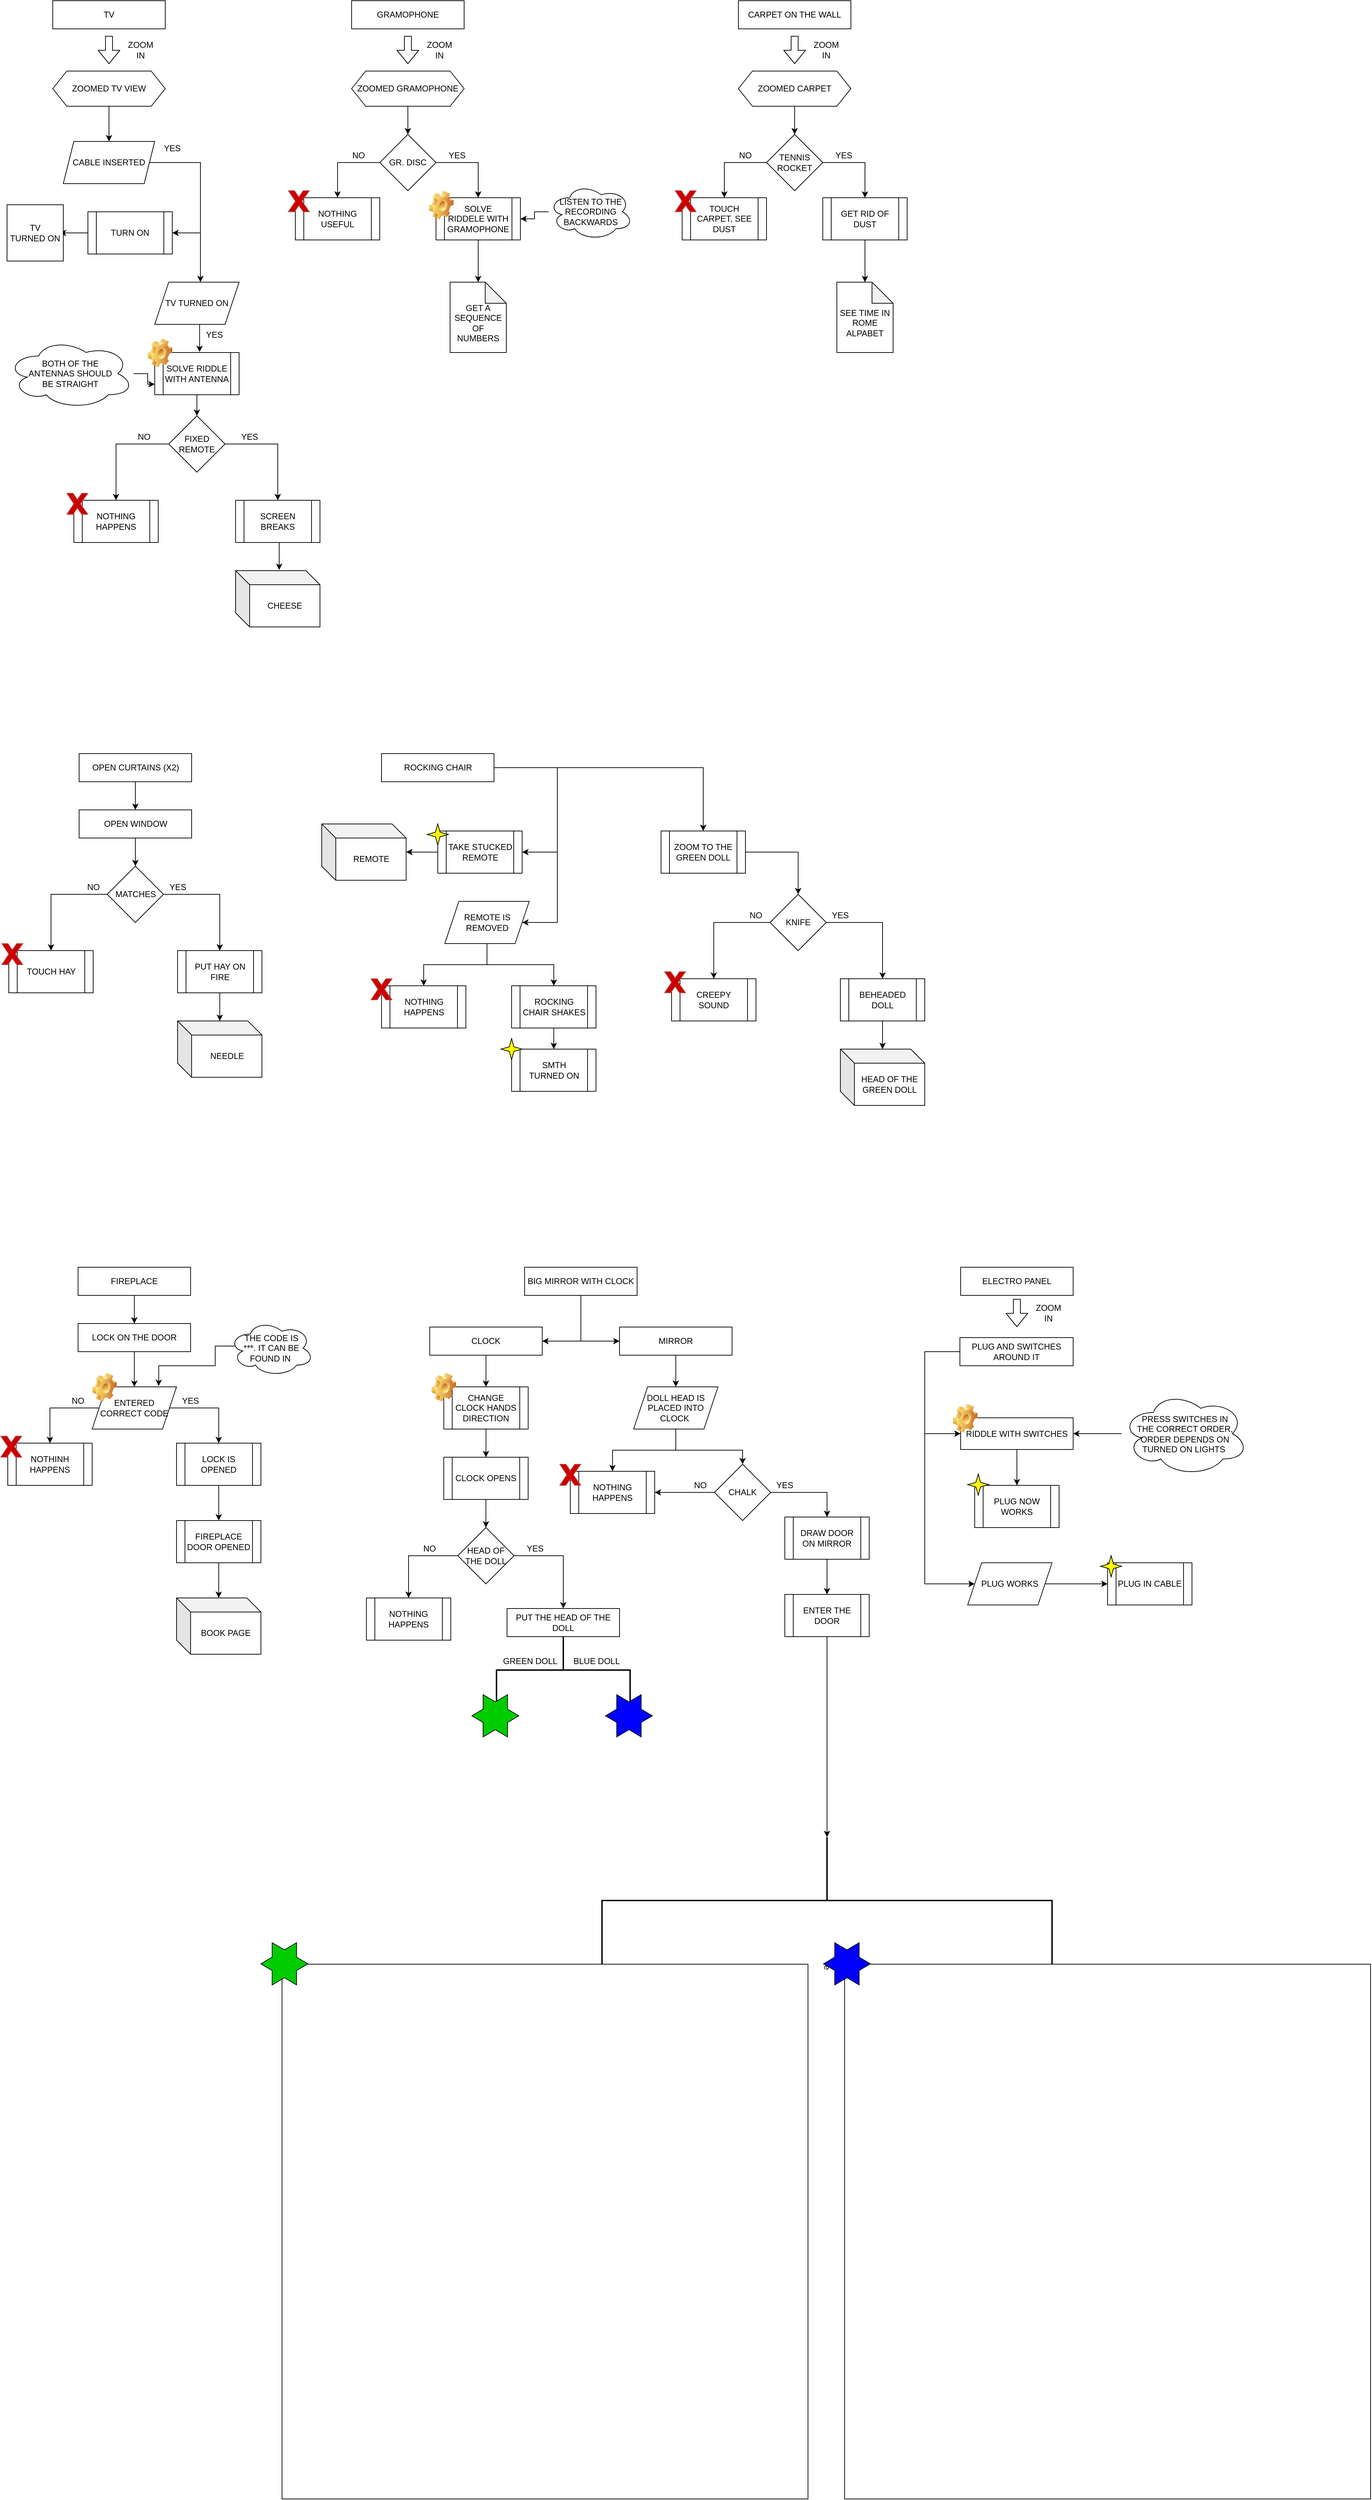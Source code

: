 <mxfile version="13.8.1" type="github">
  <diagram id="aYMY1mHZ9k2ShKbmNArZ" name="Page-1">
    <mxGraphModel dx="2844" dy="1410" grid="1" gridSize="10" guides="1" tooltips="1" connect="1" arrows="1" fold="1" page="1" pageScale="1" pageWidth="3000" pageHeight="4000" math="0" shadow="0">
      <root>
        <mxCell id="0" />
        <mxCell id="1" parent="0" />
        <mxCell id="fKyOHGvQqj9ZQ_Wkrvua-2" style="edgeStyle=orthogonalEdgeStyle;rounded=0;orthogonalLoop=1;jettySize=auto;html=1;" parent="1" source="fKyOHGvQqj9ZQ_Wkrvua-1" target="fKyOHGvQqj9ZQ_Wkrvua-3" edge="1">
          <mxGeometry relative="1" as="geometry">
            <mxPoint x="312.5" y="1270" as="targetPoint" />
          </mxGeometry>
        </mxCell>
        <mxCell id="fKyOHGvQqj9ZQ_Wkrvua-1" value="OPEN CURTAINS (X2)" style="rounded=0;whiteSpace=wrap;html=1;" parent="1" vertex="1">
          <mxGeometry x="192.5" y="1150" width="160" height="40" as="geometry" />
        </mxCell>
        <mxCell id="fKyOHGvQqj9ZQ_Wkrvua-5" style="edgeStyle=orthogonalEdgeStyle;rounded=0;orthogonalLoop=1;jettySize=auto;html=1;" parent="1" source="fKyOHGvQqj9ZQ_Wkrvua-3" target="fKyOHGvQqj9ZQ_Wkrvua-7" edge="1">
          <mxGeometry relative="1" as="geometry">
            <mxPoint x="312.5" y="1390" as="targetPoint" />
          </mxGeometry>
        </mxCell>
        <mxCell id="fKyOHGvQqj9ZQ_Wkrvua-3" value="OPEN WINDOW" style="rounded=0;whiteSpace=wrap;html=1;" parent="1" vertex="1">
          <mxGeometry x="192.5" y="1230" width="160" height="40" as="geometry" />
        </mxCell>
        <mxCell id="fKyOHGvQqj9ZQ_Wkrvua-8" style="edgeStyle=orthogonalEdgeStyle;rounded=0;orthogonalLoop=1;jettySize=auto;html=1;" parent="1" source="fKyOHGvQqj9ZQ_Wkrvua-7" edge="1">
          <mxGeometry relative="1" as="geometry">
            <mxPoint x="392.5" y="1430" as="targetPoint" />
            <Array as="points">
              <mxPoint x="392.5" y="1350" />
            </Array>
          </mxGeometry>
        </mxCell>
        <mxCell id="fKyOHGvQqj9ZQ_Wkrvua-11" style="edgeStyle=orthogonalEdgeStyle;rounded=0;orthogonalLoop=1;jettySize=auto;html=1;exitX=0;exitY=0.5;exitDx=0;exitDy=0;entryX=0.5;entryY=0;entryDx=0;entryDy=0;" parent="1" source="fKyOHGvQqj9ZQ_Wkrvua-7" target="V-sbIk7G-f1cfFd6dR_4-8" edge="1">
          <mxGeometry relative="1" as="geometry">
            <mxPoint x="149.54" y="1426.88" as="targetPoint" />
            <Array as="points">
              <mxPoint x="152.5" y="1350" />
            </Array>
          </mxGeometry>
        </mxCell>
        <mxCell id="fKyOHGvQqj9ZQ_Wkrvua-7" value="MATCHES" style="rhombus;whiteSpace=wrap;html=1;" parent="1" vertex="1">
          <mxGeometry x="232.5" y="1310" width="80" height="80" as="geometry" />
        </mxCell>
        <mxCell id="fKyOHGvQqj9ZQ_Wkrvua-14" style="edgeStyle=orthogonalEdgeStyle;rounded=0;orthogonalLoop=1;jettySize=auto;html=1;" parent="1" source="fKyOHGvQqj9ZQ_Wkrvua-9" edge="1">
          <mxGeometry relative="1" as="geometry">
            <mxPoint x="392.5" y="1530" as="targetPoint" />
            <Array as="points">
              <mxPoint x="392.5" y="1520" />
              <mxPoint x="392.5" y="1520" />
            </Array>
          </mxGeometry>
        </mxCell>
        <mxCell id="fKyOHGvQqj9ZQ_Wkrvua-9" value="PUT HAY ON FIRE" style="shape=process;whiteSpace=wrap;html=1;backgroundOutline=1;" parent="1" vertex="1">
          <mxGeometry x="332.5" y="1430" width="120" height="60" as="geometry" />
        </mxCell>
        <mxCell id="fKyOHGvQqj9ZQ_Wkrvua-10" value="YES" style="text;html=1;strokeColor=none;fillColor=none;align=center;verticalAlign=middle;whiteSpace=wrap;rounded=0;" parent="1" vertex="1">
          <mxGeometry x="312.5" y="1330" width="40" height="20" as="geometry" />
        </mxCell>
        <mxCell id="fKyOHGvQqj9ZQ_Wkrvua-12" value="NO" style="text;html=1;strokeColor=none;fillColor=none;align=center;verticalAlign=middle;whiteSpace=wrap;rounded=0;" parent="1" vertex="1">
          <mxGeometry x="192.5" y="1330" width="40" height="20" as="geometry" />
        </mxCell>
        <mxCell id="fKyOHGvQqj9ZQ_Wkrvua-15" value="NEEDLE" style="shape=cube;whiteSpace=wrap;html=1;boundedLbl=1;backgroundOutline=1;darkOpacity=0.05;darkOpacity2=0.1;" parent="1" vertex="1">
          <mxGeometry x="332.5" y="1530" width="120" height="80" as="geometry" />
        </mxCell>
        <mxCell id="fKyOHGvQqj9ZQ_Wkrvua-16" value="TV" style="rounded=0;whiteSpace=wrap;html=1;" parent="1" vertex="1">
          <mxGeometry x="155" y="80" width="160" height="40" as="geometry" />
        </mxCell>
        <mxCell id="V-sbIk7G-f1cfFd6dR_4-1" value="" style="shape=flexArrow;endArrow=classic;html=1;" parent="1" edge="1">
          <mxGeometry width="50" height="50" relative="1" as="geometry">
            <mxPoint x="235" y="130" as="sourcePoint" />
            <mxPoint x="235" y="170" as="targetPoint" />
          </mxGeometry>
        </mxCell>
        <mxCell id="V-sbIk7G-f1cfFd6dR_4-2" value="ZOOM IN" style="text;html=1;strokeColor=none;fillColor=none;align=center;verticalAlign=middle;whiteSpace=wrap;rounded=0;" parent="1" vertex="1">
          <mxGeometry x="260" y="140" width="40" height="20" as="geometry" />
        </mxCell>
        <mxCell id="V-sbIk7G-f1cfFd6dR_4-5" style="edgeStyle=orthogonalEdgeStyle;rounded=0;orthogonalLoop=1;jettySize=auto;html=1;exitX=0.5;exitY=1;exitDx=0;exitDy=0;" parent="1" edge="1">
          <mxGeometry relative="1" as="geometry">
            <mxPoint x="235" y="220" as="sourcePoint" />
            <mxPoint x="235" y="220" as="targetPoint" />
          </mxGeometry>
        </mxCell>
        <mxCell id="V-sbIk7G-f1cfFd6dR_4-9" style="edgeStyle=orthogonalEdgeStyle;rounded=0;orthogonalLoop=1;jettySize=auto;html=1;exitX=0.5;exitY=1;exitDx=0;exitDy=0;entryX=0.5;entryY=0;entryDx=0;entryDy=0;" parent="1" source="V-sbIk7G-f1cfFd6dR_4-6" target="V-sbIk7G-f1cfFd6dR_4-11" edge="1">
          <mxGeometry relative="1" as="geometry">
            <mxPoint x="235" y="390" as="targetPoint" />
            <Array as="points" />
          </mxGeometry>
        </mxCell>
        <mxCell id="V-sbIk7G-f1cfFd6dR_4-6" value="ZOOMED TV VIEW" style="shape=hexagon;perimeter=hexagonPerimeter2;whiteSpace=wrap;html=1;fixedSize=1;" parent="1" vertex="1">
          <mxGeometry x="155" y="180" width="160" height="50" as="geometry" />
        </mxCell>
        <mxCell id="V-sbIk7G-f1cfFd6dR_4-8" value="&lt;span&gt;TOUCH HAY&lt;/span&gt;" style="shape=process;whiteSpace=wrap;html=1;backgroundOutline=1;" parent="1" vertex="1">
          <mxGeometry x="92.5" y="1430" width="120" height="60" as="geometry" />
        </mxCell>
        <mxCell id="V-sbIk7G-f1cfFd6dR_4-14" style="edgeStyle=orthogonalEdgeStyle;rounded=0;orthogonalLoop=1;jettySize=auto;html=1;exitX=1;exitY=0.5;exitDx=0;exitDy=0;entryX=1;entryY=0.5;entryDx=0;entryDy=0;" parent="1" source="V-sbIk7G-f1cfFd6dR_4-11" target="V-sbIk7G-f1cfFd6dR_4-15" edge="1">
          <mxGeometry relative="1" as="geometry">
            <mxPoint x="365" y="380.0" as="targetPoint" />
            <Array as="points">
              <mxPoint x="365" y="310" />
              <mxPoint x="365" y="410" />
            </Array>
          </mxGeometry>
        </mxCell>
        <mxCell id="V-sbIk7G-f1cfFd6dR_4-19" style="edgeStyle=orthogonalEdgeStyle;rounded=0;orthogonalLoop=1;jettySize=auto;html=1;" parent="1" source="V-sbIk7G-f1cfFd6dR_4-11" edge="1">
          <mxGeometry relative="1" as="geometry">
            <mxPoint x="365" y="480" as="targetPoint" />
            <Array as="points">
              <mxPoint x="365" y="310" />
            </Array>
          </mxGeometry>
        </mxCell>
        <mxCell id="V-sbIk7G-f1cfFd6dR_4-11" value="CABLE INSERTED" style="shape=parallelogram;perimeter=parallelogramPerimeter;whiteSpace=wrap;html=1;fixedSize=1;size=15;" parent="1" vertex="1">
          <mxGeometry x="170" y="280" width="130" height="60" as="geometry" />
        </mxCell>
        <mxCell id="V-sbIk7G-f1cfFd6dR_4-16" style="edgeStyle=orthogonalEdgeStyle;rounded=0;orthogonalLoop=1;jettySize=auto;html=1;" parent="1" source="V-sbIk7G-f1cfFd6dR_4-15" edge="1">
          <mxGeometry relative="1" as="geometry">
            <mxPoint x="165" y="410" as="targetPoint" />
          </mxGeometry>
        </mxCell>
        <mxCell id="V-sbIk7G-f1cfFd6dR_4-15" value="TURN ON" style="shape=process;whiteSpace=wrap;html=1;backgroundOutline=1;" parent="1" vertex="1">
          <mxGeometry x="205" y="380" width="120" height="60" as="geometry" />
        </mxCell>
        <mxCell id="V-sbIk7G-f1cfFd6dR_4-17" value="TV&lt;br&gt;TURNED ON" style="whiteSpace=wrap;html=1;aspect=fixed;" parent="1" vertex="1">
          <mxGeometry x="90" y="370" width="80" height="80" as="geometry" />
        </mxCell>
        <mxCell id="V-sbIk7G-f1cfFd6dR_4-25" style="edgeStyle=orthogonalEdgeStyle;rounded=0;orthogonalLoop=1;jettySize=auto;html=1;exitX=0.5;exitY=1;exitDx=0;exitDy=0;entryX=0.532;entryY=-0.012;entryDx=0;entryDy=0;entryPerimeter=0;" parent="1" source="V-sbIk7G-f1cfFd6dR_4-18" target="V-sbIk7G-f1cfFd6dR_4-22" edge="1">
          <mxGeometry relative="1" as="geometry" />
        </mxCell>
        <mxCell id="V-sbIk7G-f1cfFd6dR_4-18" value="TV TURNED ON" style="shape=parallelogram;perimeter=parallelogramPerimeter;whiteSpace=wrap;html=1;fixedSize=1;" parent="1" vertex="1">
          <mxGeometry x="300" y="480" width="120" height="60" as="geometry" />
        </mxCell>
        <mxCell id="V-sbIk7G-f1cfFd6dR_4-20" value="YES" style="text;html=1;strokeColor=none;fillColor=none;align=center;verticalAlign=middle;whiteSpace=wrap;rounded=0;" parent="1" vertex="1">
          <mxGeometry x="305" y="280" width="40" height="20" as="geometry" />
        </mxCell>
        <mxCell id="V-sbIk7G-f1cfFd6dR_4-35" style="edgeStyle=orthogonalEdgeStyle;rounded=0;orthogonalLoop=1;jettySize=auto;html=1;exitX=0.5;exitY=1;exitDx=0;exitDy=0;" parent="1" source="V-sbIk7G-f1cfFd6dR_4-22" target="V-sbIk7G-f1cfFd6dR_4-34" edge="1">
          <mxGeometry relative="1" as="geometry" />
        </mxCell>
        <mxCell id="V-sbIk7G-f1cfFd6dR_4-22" value="SOLVE RIDDLE WITH ANTENNA" style="shape=process;whiteSpace=wrap;html=1;backgroundOutline=1;" parent="1" vertex="1">
          <mxGeometry x="300" y="580" width="120" height="60" as="geometry" />
        </mxCell>
        <mxCell id="V-sbIk7G-f1cfFd6dR_4-26" value="YES" style="text;html=1;strokeColor=none;fillColor=none;align=center;verticalAlign=middle;whiteSpace=wrap;rounded=0;" parent="1" vertex="1">
          <mxGeometry x="365" y="545" width="40" height="20" as="geometry" />
        </mxCell>
        <mxCell id="V-sbIk7G-f1cfFd6dR_4-31" style="edgeStyle=orthogonalEdgeStyle;rounded=0;orthogonalLoop=1;jettySize=auto;html=1;entryX=0;entryY=0.75;entryDx=0;entryDy=0;" parent="1" source="V-sbIk7G-f1cfFd6dR_4-28" target="V-sbIk7G-f1cfFd6dR_4-22" edge="1">
          <mxGeometry relative="1" as="geometry" />
        </mxCell>
        <mxCell id="V-sbIk7G-f1cfFd6dR_4-28" value="BOTH OF THE &lt;br&gt;ANTENNAS&amp;nbsp;SHOULD &lt;br&gt;BE STRAIGHT" style="ellipse;shape=cloud;whiteSpace=wrap;html=1;" parent="1" vertex="1">
          <mxGeometry x="90" y="560" width="180" height="100" as="geometry" />
        </mxCell>
        <mxCell id="V-sbIk7G-f1cfFd6dR_4-33" value="CHEESE" style="shape=cube;whiteSpace=wrap;html=1;boundedLbl=1;backgroundOutline=1;darkOpacity=0.05;darkOpacity2=0.1;" parent="1" vertex="1">
          <mxGeometry x="415" y="890" width="120" height="80" as="geometry" />
        </mxCell>
        <mxCell id="V-sbIk7G-f1cfFd6dR_4-39" style="edgeStyle=orthogonalEdgeStyle;rounded=0;orthogonalLoop=1;jettySize=auto;html=1;exitX=1;exitY=0.5;exitDx=0;exitDy=0;entryX=0.5;entryY=0;entryDx=0;entryDy=0;" parent="1" source="V-sbIk7G-f1cfFd6dR_4-34" target="V-sbIk7G-f1cfFd6dR_4-38" edge="1">
          <mxGeometry relative="1" as="geometry" />
        </mxCell>
        <mxCell id="V-sbIk7G-f1cfFd6dR_4-41" style="edgeStyle=orthogonalEdgeStyle;rounded=0;orthogonalLoop=1;jettySize=auto;html=1;" parent="1" source="V-sbIk7G-f1cfFd6dR_4-34" target="V-sbIk7G-f1cfFd6dR_4-37" edge="1">
          <mxGeometry relative="1" as="geometry" />
        </mxCell>
        <mxCell id="V-sbIk7G-f1cfFd6dR_4-34" value="FIXED REMOTE" style="rhombus;whiteSpace=wrap;html=1;" parent="1" vertex="1">
          <mxGeometry x="320" y="670" width="80" height="80" as="geometry" />
        </mxCell>
        <mxCell id="V-sbIk7G-f1cfFd6dR_4-37" value="NOTHING HAPPENS" style="shape=process;whiteSpace=wrap;html=1;backgroundOutline=1;" parent="1" vertex="1">
          <mxGeometry x="185" y="790" width="120" height="60" as="geometry" />
        </mxCell>
        <mxCell id="V-sbIk7G-f1cfFd6dR_4-40" style="edgeStyle=orthogonalEdgeStyle;rounded=0;orthogonalLoop=1;jettySize=auto;html=1;exitX=0.5;exitY=1;exitDx=0;exitDy=0;entryX=0.517;entryY=-0.012;entryDx=0;entryDy=0;entryPerimeter=0;" parent="1" source="V-sbIk7G-f1cfFd6dR_4-38" target="V-sbIk7G-f1cfFd6dR_4-33" edge="1">
          <mxGeometry relative="1" as="geometry" />
        </mxCell>
        <mxCell id="V-sbIk7G-f1cfFd6dR_4-38" value="SCREEN BREAKS" style="shape=process;whiteSpace=wrap;html=1;backgroundOutline=1;" parent="1" vertex="1">
          <mxGeometry x="415" y="790" width="120" height="60" as="geometry" />
        </mxCell>
        <mxCell id="V-sbIk7G-f1cfFd6dR_4-42" value="NO" style="text;html=1;strokeColor=none;fillColor=none;align=center;verticalAlign=middle;whiteSpace=wrap;rounded=0;" parent="1" vertex="1">
          <mxGeometry x="265" y="690" width="40" height="20" as="geometry" />
        </mxCell>
        <mxCell id="V-sbIk7G-f1cfFd6dR_4-43" value="YES" style="text;html=1;strokeColor=none;fillColor=none;align=center;verticalAlign=middle;whiteSpace=wrap;rounded=0;" parent="1" vertex="1">
          <mxGeometry x="415" y="690" width="40" height="20" as="geometry" />
        </mxCell>
        <mxCell id="V-sbIk7G-f1cfFd6dR_4-44" value="&lt;div style=&quot;text-align: left&quot;&gt;&lt;span&gt;GRAMOPHONE&lt;/span&gt;&lt;/div&gt;" style="rounded=0;whiteSpace=wrap;html=1;" parent="1" vertex="1">
          <mxGeometry x="580" y="80" width="160" height="40" as="geometry" />
        </mxCell>
        <mxCell id="V-sbIk7G-f1cfFd6dR_4-47" value="" style="shape=flexArrow;endArrow=classic;html=1;" parent="1" edge="1">
          <mxGeometry width="50" height="50" relative="1" as="geometry">
            <mxPoint x="660" y="130" as="sourcePoint" />
            <mxPoint x="660" y="170" as="targetPoint" />
          </mxGeometry>
        </mxCell>
        <mxCell id="V-sbIk7G-f1cfFd6dR_4-48" value="ZOOM IN" style="text;html=1;strokeColor=none;fillColor=none;align=center;verticalAlign=middle;whiteSpace=wrap;rounded=0;" parent="1" vertex="1">
          <mxGeometry x="685" y="140" width="40" height="20" as="geometry" />
        </mxCell>
        <mxCell id="V-sbIk7G-f1cfFd6dR_4-49" style="edgeStyle=orthogonalEdgeStyle;rounded=0;orthogonalLoop=1;jettySize=auto;html=1;exitX=0.5;exitY=1;exitDx=0;exitDy=0;" parent="1" edge="1">
          <mxGeometry relative="1" as="geometry">
            <mxPoint x="660" y="220" as="sourcePoint" />
            <mxPoint x="660" y="220" as="targetPoint" />
          </mxGeometry>
        </mxCell>
        <mxCell id="V-sbIk7G-f1cfFd6dR_4-51" style="edgeStyle=orthogonalEdgeStyle;rounded=0;orthogonalLoop=1;jettySize=auto;html=1;exitX=0.5;exitY=1;exitDx=0;exitDy=0;" parent="1" source="V-sbIk7G-f1cfFd6dR_4-50" target="V-sbIk7G-f1cfFd6dR_4-52" edge="1">
          <mxGeometry relative="1" as="geometry">
            <mxPoint x="660" y="280" as="targetPoint" />
          </mxGeometry>
        </mxCell>
        <mxCell id="V-sbIk7G-f1cfFd6dR_4-50" value="ZOOMED GRAMOPHONE" style="shape=hexagon;perimeter=hexagonPerimeter2;whiteSpace=wrap;html=1;fixedSize=1;" parent="1" vertex="1">
          <mxGeometry x="580" y="180" width="160" height="50" as="geometry" />
        </mxCell>
        <mxCell id="V-sbIk7G-f1cfFd6dR_4-53" style="edgeStyle=orthogonalEdgeStyle;rounded=0;orthogonalLoop=1;jettySize=auto;html=1;exitX=1;exitY=0.5;exitDx=0;exitDy=0;" parent="1" source="V-sbIk7G-f1cfFd6dR_4-52" target="V-sbIk7G-f1cfFd6dR_4-54" edge="1">
          <mxGeometry relative="1" as="geometry">
            <mxPoint x="760" y="390" as="targetPoint" />
          </mxGeometry>
        </mxCell>
        <mxCell id="V-sbIk7G-f1cfFd6dR_4-57" style="edgeStyle=orthogonalEdgeStyle;rounded=0;orthogonalLoop=1;jettySize=auto;html=1;exitX=0;exitY=0.5;exitDx=0;exitDy=0;" parent="1" source="V-sbIk7G-f1cfFd6dR_4-52" target="V-sbIk7G-f1cfFd6dR_4-58" edge="1">
          <mxGeometry relative="1" as="geometry">
            <mxPoint x="560" y="360" as="targetPoint" />
          </mxGeometry>
        </mxCell>
        <mxCell id="V-sbIk7G-f1cfFd6dR_4-52" value="GR. DISC" style="rhombus;whiteSpace=wrap;html=1;" parent="1" vertex="1">
          <mxGeometry x="620" y="270" width="80" height="80" as="geometry" />
        </mxCell>
        <mxCell id="V-sbIk7G-f1cfFd6dR_4-60" style="edgeStyle=orthogonalEdgeStyle;rounded=0;orthogonalLoop=1;jettySize=auto;html=1;exitX=0.5;exitY=1;exitDx=0;exitDy=0;entryX=0.5;entryY=0;entryDx=0;entryDy=0;entryPerimeter=0;" parent="1" source="V-sbIk7G-f1cfFd6dR_4-54" target="V-sbIk7G-f1cfFd6dR_4-59" edge="1">
          <mxGeometry relative="1" as="geometry" />
        </mxCell>
        <mxCell id="V-sbIk7G-f1cfFd6dR_4-54" value="SOLVE RIDDELE WITH GRAMOPHONE" style="shape=process;whiteSpace=wrap;html=1;backgroundOutline=1;" parent="1" vertex="1">
          <mxGeometry x="700" y="360" width="120" height="60" as="geometry" />
        </mxCell>
        <mxCell id="V-sbIk7G-f1cfFd6dR_4-56" style="edgeStyle=orthogonalEdgeStyle;rounded=0;orthogonalLoop=1;jettySize=auto;html=1;entryX=1;entryY=0.5;entryDx=0;entryDy=0;" parent="1" source="V-sbIk7G-f1cfFd6dR_4-55" target="V-sbIk7G-f1cfFd6dR_4-54" edge="1">
          <mxGeometry relative="1" as="geometry" />
        </mxCell>
        <mxCell id="V-sbIk7G-f1cfFd6dR_4-55" value="LISTEN TO THE RECORDING&lt;br&gt;BACKWARDS" style="ellipse;shape=cloud;whiteSpace=wrap;html=1;" parent="1" vertex="1">
          <mxGeometry x="860" y="340" width="120" height="80" as="geometry" />
        </mxCell>
        <mxCell id="V-sbIk7G-f1cfFd6dR_4-58" value="NOTHING USEFUL" style="shape=process;whiteSpace=wrap;html=1;backgroundOutline=1;" parent="1" vertex="1">
          <mxGeometry x="500" y="360" width="120" height="60" as="geometry" />
        </mxCell>
        <mxCell id="V-sbIk7G-f1cfFd6dR_4-59" value="GET A SEQUENCE OF NUMBERS" style="shape=note;whiteSpace=wrap;html=1;backgroundOutline=1;darkOpacity=0.05;spacingTop=16;" parent="1" vertex="1">
          <mxGeometry x="720" y="480" width="80" height="100" as="geometry" />
        </mxCell>
        <mxCell id="V-sbIk7G-f1cfFd6dR_4-61" value="" style="shape=image;html=1;verticalLabelPosition=bottom;verticalAlign=top;imageAspect=1;aspect=fixed;image=img/clipart/Gear_128x128.png" parent="1" vertex="1">
          <mxGeometry x="690.05" y="350" width="34.95" height="41" as="geometry" />
        </mxCell>
        <mxCell id="V-sbIk7G-f1cfFd6dR_4-62" value="" style="shape=image;html=1;verticalLabelPosition=bottom;verticalAlign=top;imageAspect=1;aspect=fixed;image=img/clipart/Gear_128x128.png" parent="1" vertex="1">
          <mxGeometry x="290.05" y="560" width="34.95" height="41" as="geometry" />
        </mxCell>
        <mxCell id="V-sbIk7G-f1cfFd6dR_4-64" value="" style="verticalLabelPosition=bottom;verticalAlign=top;html=1;shape=mxgraph.basic.x;labelBorderColor=none;labelBackgroundColor=none;strokeColor=#b85450;fillColor=#CC0000;" parent="1" vertex="1">
          <mxGeometry x="82.5" y="1420" width="30" height="30" as="geometry" />
        </mxCell>
        <mxCell id="V-sbIk7G-f1cfFd6dR_4-69" value="" style="verticalLabelPosition=bottom;verticalAlign=top;html=1;shape=mxgraph.basic.x;labelBorderColor=none;labelBackgroundColor=none;strokeColor=#b85450;fillColor=#CC0000;" parent="1" vertex="1">
          <mxGeometry x="175" y="780" width="30" height="30" as="geometry" />
        </mxCell>
        <mxCell id="V-sbIk7G-f1cfFd6dR_4-70" value="" style="verticalLabelPosition=bottom;verticalAlign=top;html=1;shape=mxgraph.basic.x;labelBorderColor=none;labelBackgroundColor=none;strokeColor=#b85450;fillColor=#CC0000;" parent="1" vertex="1">
          <mxGeometry x="490" y="350" width="30" height="30" as="geometry" />
        </mxCell>
        <mxCell id="V-sbIk7G-f1cfFd6dR_4-72" value="NO" style="text;html=1;strokeColor=none;fillColor=none;align=center;verticalAlign=middle;whiteSpace=wrap;rounded=0;labelBackgroundColor=none;" parent="1" vertex="1">
          <mxGeometry x="570" y="290" width="40" height="20" as="geometry" />
        </mxCell>
        <mxCell id="V-sbIk7G-f1cfFd6dR_4-74" value="YES" style="text;html=1;strokeColor=none;fillColor=none;align=center;verticalAlign=middle;whiteSpace=wrap;rounded=0;labelBackgroundColor=none;" parent="1" vertex="1">
          <mxGeometry x="710" y="290" width="40" height="20" as="geometry" />
        </mxCell>
        <mxCell id="V-sbIk7G-f1cfFd6dR_4-75" value="CARPET ON THE WALL" style="rounded=0;whiteSpace=wrap;html=1;labelBackgroundColor=none;fillColor=none;" parent="1" vertex="1">
          <mxGeometry x="1130" y="80" width="160" height="40" as="geometry" />
        </mxCell>
        <mxCell id="V-sbIk7G-f1cfFd6dR_4-76" value="" style="shape=flexArrow;endArrow=classic;html=1;" parent="1" edge="1">
          <mxGeometry width="50" height="50" relative="1" as="geometry">
            <mxPoint x="1210" y="130" as="sourcePoint" />
            <mxPoint x="1210" y="170" as="targetPoint" />
          </mxGeometry>
        </mxCell>
        <mxCell id="V-sbIk7G-f1cfFd6dR_4-77" value="ZOOM IN" style="text;html=1;strokeColor=none;fillColor=none;align=center;verticalAlign=middle;whiteSpace=wrap;rounded=0;" parent="1" vertex="1">
          <mxGeometry x="1235" y="140" width="40" height="20" as="geometry" />
        </mxCell>
        <mxCell id="V-sbIk7G-f1cfFd6dR_4-78" style="edgeStyle=orthogonalEdgeStyle;rounded=0;orthogonalLoop=1;jettySize=auto;html=1;exitX=0.5;exitY=1;exitDx=0;exitDy=0;" parent="1" edge="1">
          <mxGeometry relative="1" as="geometry">
            <mxPoint x="1210" y="220" as="sourcePoint" />
            <mxPoint x="1210" y="220" as="targetPoint" />
          </mxGeometry>
        </mxCell>
        <mxCell id="V-sbIk7G-f1cfFd6dR_4-92" style="edgeStyle=orthogonalEdgeStyle;rounded=0;orthogonalLoop=1;jettySize=auto;html=1;exitX=0.5;exitY=1;exitDx=0;exitDy=0;entryX=0.5;entryY=0;entryDx=0;entryDy=0;" parent="1" source="V-sbIk7G-f1cfFd6dR_4-79" target="V-sbIk7G-f1cfFd6dR_4-83" edge="1">
          <mxGeometry relative="1" as="geometry" />
        </mxCell>
        <mxCell id="V-sbIk7G-f1cfFd6dR_4-79" value="ZOOMED CARPET" style="shape=hexagon;perimeter=hexagonPerimeter2;whiteSpace=wrap;html=1;fixedSize=1;" parent="1" vertex="1">
          <mxGeometry x="1130" y="180" width="160" height="50" as="geometry" />
        </mxCell>
        <mxCell id="V-sbIk7G-f1cfFd6dR_4-81" style="edgeStyle=orthogonalEdgeStyle;rounded=0;orthogonalLoop=1;jettySize=auto;html=1;exitX=1;exitY=0.5;exitDx=0;exitDy=0;" parent="1" source="V-sbIk7G-f1cfFd6dR_4-83" target="V-sbIk7G-f1cfFd6dR_4-85" edge="1">
          <mxGeometry relative="1" as="geometry">
            <mxPoint x="1310" y="390" as="targetPoint" />
          </mxGeometry>
        </mxCell>
        <mxCell id="V-sbIk7G-f1cfFd6dR_4-82" style="edgeStyle=orthogonalEdgeStyle;rounded=0;orthogonalLoop=1;jettySize=auto;html=1;exitX=0;exitY=0.5;exitDx=0;exitDy=0;" parent="1" source="V-sbIk7G-f1cfFd6dR_4-83" target="V-sbIk7G-f1cfFd6dR_4-86" edge="1">
          <mxGeometry relative="1" as="geometry">
            <mxPoint x="1110" y="360" as="targetPoint" />
          </mxGeometry>
        </mxCell>
        <mxCell id="V-sbIk7G-f1cfFd6dR_4-83" value="TENNIS&lt;br&gt;ROCKET" style="rhombus;whiteSpace=wrap;html=1;" parent="1" vertex="1">
          <mxGeometry x="1170" y="270" width="80" height="80" as="geometry" />
        </mxCell>
        <mxCell id="V-sbIk7G-f1cfFd6dR_4-84" style="edgeStyle=orthogonalEdgeStyle;rounded=0;orthogonalLoop=1;jettySize=auto;html=1;exitX=0.5;exitY=1;exitDx=0;exitDy=0;entryX=0.5;entryY=0;entryDx=0;entryDy=0;entryPerimeter=0;" parent="1" source="V-sbIk7G-f1cfFd6dR_4-85" target="V-sbIk7G-f1cfFd6dR_4-87" edge="1">
          <mxGeometry relative="1" as="geometry" />
        </mxCell>
        <mxCell id="V-sbIk7G-f1cfFd6dR_4-85" value="GET RID OF DUST" style="shape=process;whiteSpace=wrap;html=1;backgroundOutline=1;" parent="1" vertex="1">
          <mxGeometry x="1250" y="360" width="120" height="60" as="geometry" />
        </mxCell>
        <mxCell id="V-sbIk7G-f1cfFd6dR_4-86" value="TOUCH CARPET, SEE DUST" style="shape=process;whiteSpace=wrap;html=1;backgroundOutline=1;" parent="1" vertex="1">
          <mxGeometry x="1050" y="360" width="120" height="60" as="geometry" />
        </mxCell>
        <mxCell id="V-sbIk7G-f1cfFd6dR_4-87" value="SEE TIME IN ROME ALPABET" style="shape=note;whiteSpace=wrap;html=1;backgroundOutline=1;darkOpacity=0.05;spacingTop=16;" parent="1" vertex="1">
          <mxGeometry x="1270" y="480" width="80" height="100" as="geometry" />
        </mxCell>
        <mxCell id="V-sbIk7G-f1cfFd6dR_4-89" value="" style="verticalLabelPosition=bottom;verticalAlign=top;html=1;shape=mxgraph.basic.x;labelBorderColor=none;labelBackgroundColor=none;strokeColor=#b85450;fillColor=#CC0000;" parent="1" vertex="1">
          <mxGeometry x="1040" y="350" width="30" height="30" as="geometry" />
        </mxCell>
        <mxCell id="V-sbIk7G-f1cfFd6dR_4-90" value="NO" style="text;html=1;strokeColor=none;fillColor=none;align=center;verticalAlign=middle;whiteSpace=wrap;rounded=0;labelBackgroundColor=none;" parent="1" vertex="1">
          <mxGeometry x="1120" y="290" width="40" height="20" as="geometry" />
        </mxCell>
        <mxCell id="V-sbIk7G-f1cfFd6dR_4-91" value="YES" style="text;html=1;strokeColor=none;fillColor=none;align=center;verticalAlign=middle;whiteSpace=wrap;rounded=0;labelBackgroundColor=none;" parent="1" vertex="1">
          <mxGeometry x="1260" y="290" width="40" height="20" as="geometry" />
        </mxCell>
        <mxCell id="lxquzMer-eeNs5WZ4jsa-15" style="edgeStyle=orthogonalEdgeStyle;rounded=0;orthogonalLoop=1;jettySize=auto;html=1;entryX=1;entryY=0.5;entryDx=0;entryDy=0;" parent="1" source="lxquzMer-eeNs5WZ4jsa-2" target="lxquzMer-eeNs5WZ4jsa-16" edge="1">
          <mxGeometry relative="1" as="geometry">
            <mxPoint x="809.5" y="1300" as="targetPoint" />
            <Array as="points">
              <mxPoint x="872.5" y="1170" />
              <mxPoint x="872.5" y="1290" />
            </Array>
          </mxGeometry>
        </mxCell>
        <mxCell id="lxquzMer-eeNs5WZ4jsa-17" style="edgeStyle=orthogonalEdgeStyle;rounded=0;orthogonalLoop=1;jettySize=auto;html=1;" parent="1" source="lxquzMer-eeNs5WZ4jsa-2" target="lxquzMer-eeNs5WZ4jsa-18" edge="1">
          <mxGeometry relative="1" as="geometry">
            <mxPoint x="872.5" y="1350" as="targetPoint" />
            <Array as="points">
              <mxPoint x="872.5" y="1170" />
              <mxPoint x="872.5" y="1390" />
            </Array>
          </mxGeometry>
        </mxCell>
        <mxCell id="_YruUomcuVvGeMSo5EBF-129" style="edgeStyle=orthogonalEdgeStyle;rounded=0;orthogonalLoop=1;jettySize=auto;html=1;" edge="1" parent="1" source="lxquzMer-eeNs5WZ4jsa-2" target="_YruUomcuVvGeMSo5EBF-130">
          <mxGeometry relative="1" as="geometry">
            <mxPoint x="1080" y="1280" as="targetPoint" />
          </mxGeometry>
        </mxCell>
        <mxCell id="lxquzMer-eeNs5WZ4jsa-2" value="ROCKING CHAIR" style="rounded=0;whiteSpace=wrap;html=1;" parent="1" vertex="1">
          <mxGeometry x="622.5" y="1150" width="160" height="40" as="geometry" />
        </mxCell>
        <mxCell id="lxquzMer-eeNs5WZ4jsa-20" style="edgeStyle=orthogonalEdgeStyle;rounded=0;orthogonalLoop=1;jettySize=auto;html=1;exitX=0;exitY=0.5;exitDx=0;exitDy=0;" parent="1" source="lxquzMer-eeNs5WZ4jsa-16" target="lxquzMer-eeNs5WZ4jsa-21" edge="1">
          <mxGeometry relative="1" as="geometry">
            <mxPoint x="652.5" y="1290.143" as="targetPoint" />
          </mxGeometry>
        </mxCell>
        <mxCell id="lxquzMer-eeNs5WZ4jsa-16" value="TAKE STUCKED REMOTE" style="shape=process;whiteSpace=wrap;html=1;backgroundOutline=1;" parent="1" vertex="1">
          <mxGeometry x="702.5" y="1260" width="120" height="60" as="geometry" />
        </mxCell>
        <mxCell id="lxquzMer-eeNs5WZ4jsa-22" style="edgeStyle=orthogonalEdgeStyle;rounded=0;orthogonalLoop=1;jettySize=auto;html=1;exitX=0.5;exitY=1;exitDx=0;exitDy=0;" parent="1" source="lxquzMer-eeNs5WZ4jsa-18" target="lxquzMer-eeNs5WZ4jsa-23" edge="1">
          <mxGeometry relative="1" as="geometry">
            <mxPoint x="692.5" y="1500" as="targetPoint" />
          </mxGeometry>
        </mxCell>
        <mxCell id="lxquzMer-eeNs5WZ4jsa-24" style="edgeStyle=orthogonalEdgeStyle;rounded=0;orthogonalLoop=1;jettySize=auto;html=1;" parent="1" source="lxquzMer-eeNs5WZ4jsa-18" target="lxquzMer-eeNs5WZ4jsa-26" edge="1">
          <mxGeometry relative="1" as="geometry">
            <mxPoint x="832.5" y="1480" as="targetPoint" />
          </mxGeometry>
        </mxCell>
        <mxCell id="lxquzMer-eeNs5WZ4jsa-18" value="REMOTE IS REMOVED" style="shape=parallelogram;perimeter=parallelogramPerimeter;whiteSpace=wrap;html=1;fixedSize=1;" parent="1" vertex="1">
          <mxGeometry x="712.5" y="1360" width="120" height="60" as="geometry" />
        </mxCell>
        <mxCell id="lxquzMer-eeNs5WZ4jsa-21" value="REMOTE" style="shape=cube;whiteSpace=wrap;html=1;boundedLbl=1;backgroundOutline=1;darkOpacity=0.05;darkOpacity2=0.1;" parent="1" vertex="1">
          <mxGeometry x="537.5" y="1250.003" width="120" height="80" as="geometry" />
        </mxCell>
        <mxCell id="lxquzMer-eeNs5WZ4jsa-23" value="NOTHING HAPPENS" style="shape=process;whiteSpace=wrap;html=1;backgroundOutline=1;" parent="1" vertex="1">
          <mxGeometry x="622.5" y="1480" width="120" height="60" as="geometry" />
        </mxCell>
        <mxCell id="lxquzMer-eeNs5WZ4jsa-27" style="edgeStyle=orthogonalEdgeStyle;rounded=0;orthogonalLoop=1;jettySize=auto;html=1;" parent="1" source="lxquzMer-eeNs5WZ4jsa-26" target="lxquzMer-eeNs5WZ4jsa-28" edge="1">
          <mxGeometry relative="1" as="geometry">
            <mxPoint x="867.5" y="1600" as="targetPoint" />
          </mxGeometry>
        </mxCell>
        <mxCell id="lxquzMer-eeNs5WZ4jsa-26" value="ROCKING CHAIR SHAKES" style="shape=process;whiteSpace=wrap;html=1;backgroundOutline=1;" parent="1" vertex="1">
          <mxGeometry x="807.5" y="1480" width="120" height="60" as="geometry" />
        </mxCell>
        <mxCell id="lxquzMer-eeNs5WZ4jsa-28" value="SMTH&lt;br&gt;TURNED ON" style="shape=process;whiteSpace=wrap;html=1;backgroundOutline=1;" parent="1" vertex="1">
          <mxGeometry x="807.5" y="1570" width="120" height="60" as="geometry" />
        </mxCell>
        <mxCell id="lxquzMer-eeNs5WZ4jsa-30" value="" style="verticalLabelPosition=bottom;verticalAlign=top;html=1;shape=mxgraph.basic.x;labelBorderColor=none;labelBackgroundColor=none;strokeColor=#b85450;fillColor=#CC0000;" parent="1" vertex="1">
          <mxGeometry x="607.5" y="1470" width="30" height="30" as="geometry" />
        </mxCell>
        <mxCell id="lxquzMer-eeNs5WZ4jsa-31" value="" style="verticalLabelPosition=bottom;verticalAlign=top;html=1;shape=mxgraph.basic.4_point_star_2;dx=0.78;fillColor=#FFFF00;" parent="1" vertex="1">
          <mxGeometry x="792.5" y="1555" width="30" height="30" as="geometry" />
        </mxCell>
        <mxCell id="lxquzMer-eeNs5WZ4jsa-32" value="" style="verticalLabelPosition=bottom;verticalAlign=top;html=1;shape=mxgraph.basic.4_point_star_2;dx=0.78;fillColor=#FFFF00;" parent="1" vertex="1">
          <mxGeometry x="687.5" y="1250" width="30" height="30" as="geometry" />
        </mxCell>
        <mxCell id="_YruUomcuVvGeMSo5EBF-1" style="edgeStyle=orthogonalEdgeStyle;rounded=0;orthogonalLoop=1;jettySize=auto;html=1;entryX=0.5;entryY=0;entryDx=0;entryDy=0;exitX=0.5;exitY=1;exitDx=0;exitDy=0;" edge="1" parent="1" source="_YruUomcuVvGeMSo5EBF-48" target="_YruUomcuVvGeMSo5EBF-32">
          <mxGeometry relative="1" as="geometry">
            <mxPoint x="271.03" y="1960" as="targetPoint" />
          </mxGeometry>
        </mxCell>
        <mxCell id="_YruUomcuVvGeMSo5EBF-50" style="edgeStyle=orthogonalEdgeStyle;rounded=0;orthogonalLoop=1;jettySize=auto;html=1;" edge="1" parent="1" source="_YruUomcuVvGeMSo5EBF-2" target="_YruUomcuVvGeMSo5EBF-48">
          <mxGeometry relative="1" as="geometry" />
        </mxCell>
        <mxCell id="_YruUomcuVvGeMSo5EBF-2" value="FIREPLACE" style="rounded=0;whiteSpace=wrap;html=1;" vertex="1" parent="1">
          <mxGeometry x="191.03" y="1880" width="160" height="40" as="geometry" />
        </mxCell>
        <mxCell id="_YruUomcuVvGeMSo5EBF-5" style="edgeStyle=orthogonalEdgeStyle;rounded=0;orthogonalLoop=1;jettySize=auto;html=1;exitX=1;exitY=0.5;exitDx=0;exitDy=0;" edge="1" parent="1" source="_YruUomcuVvGeMSo5EBF-32" target="_YruUomcuVvGeMSo5EBF-9">
          <mxGeometry relative="1" as="geometry">
            <mxPoint x="391.03" y="2230" as="targetPoint" />
            <Array as="points">
              <mxPoint x="391.03" y="2080" />
            </Array>
          </mxGeometry>
        </mxCell>
        <mxCell id="_YruUomcuVvGeMSo5EBF-6" style="edgeStyle=orthogonalEdgeStyle;rounded=0;orthogonalLoop=1;jettySize=auto;html=1;exitX=0;exitY=0.5;exitDx=0;exitDy=0;entryX=0.5;entryY=0;entryDx=0;entryDy=0;" edge="1" parent="1" source="_YruUomcuVvGeMSo5EBF-32" target="_YruUomcuVvGeMSo5EBF-13">
          <mxGeometry relative="1" as="geometry">
            <mxPoint x="148.07" y="2226.88" as="targetPoint" />
            <Array as="points">
              <mxPoint x="151.03" y="2080" />
            </Array>
          </mxGeometry>
        </mxCell>
        <mxCell id="_YruUomcuVvGeMSo5EBF-53" style="edgeStyle=orthogonalEdgeStyle;rounded=0;orthogonalLoop=1;jettySize=auto;html=1;entryX=0.5;entryY=0;entryDx=0;entryDy=0;" edge="1" parent="1" source="_YruUomcuVvGeMSo5EBF-9" target="_YruUomcuVvGeMSo5EBF-52">
          <mxGeometry relative="1" as="geometry" />
        </mxCell>
        <mxCell id="_YruUomcuVvGeMSo5EBF-9" value="LOCK IS OPENED" style="shape=process;whiteSpace=wrap;html=1;backgroundOutline=1;" vertex="1" parent="1">
          <mxGeometry x="331.03" y="2130" width="120" height="60" as="geometry" />
        </mxCell>
        <mxCell id="_YruUomcuVvGeMSo5EBF-10" value="YES" style="text;html=1;strokeColor=none;fillColor=none;align=center;verticalAlign=middle;whiteSpace=wrap;rounded=0;" vertex="1" parent="1">
          <mxGeometry x="331.03" y="2060" width="40" height="20" as="geometry" />
        </mxCell>
        <mxCell id="_YruUomcuVvGeMSo5EBF-11" value="NO" style="text;html=1;strokeColor=none;fillColor=none;align=center;verticalAlign=middle;whiteSpace=wrap;rounded=0;" vertex="1" parent="1">
          <mxGeometry x="171.03" y="2060" width="40" height="20" as="geometry" />
        </mxCell>
        <mxCell id="_YruUomcuVvGeMSo5EBF-12" value="BOOK PAGE" style="shape=cube;whiteSpace=wrap;html=1;boundedLbl=1;backgroundOutline=1;darkOpacity=0.05;darkOpacity2=0.1;" vertex="1" parent="1">
          <mxGeometry x="331.03" y="2350" width="120" height="80" as="geometry" />
        </mxCell>
        <mxCell id="_YruUomcuVvGeMSo5EBF-13" value="&lt;span&gt;NOTHINH HAPPENS&lt;/span&gt;" style="shape=process;whiteSpace=wrap;html=1;backgroundOutline=1;" vertex="1" parent="1">
          <mxGeometry x="91.03" y="2130" width="120" height="60" as="geometry" />
        </mxCell>
        <mxCell id="_YruUomcuVvGeMSo5EBF-14" value="" style="verticalLabelPosition=bottom;verticalAlign=top;html=1;shape=mxgraph.basic.x;labelBorderColor=none;labelBackgroundColor=none;strokeColor=#b85450;fillColor=#CC0000;" vertex="1" parent="1">
          <mxGeometry x="81.03" y="2120" width="30" height="30" as="geometry" />
        </mxCell>
        <mxCell id="_YruUomcuVvGeMSo5EBF-61" style="edgeStyle=orthogonalEdgeStyle;rounded=0;orthogonalLoop=1;jettySize=auto;html=1;entryX=1;entryY=0.5;entryDx=0;entryDy=0;" edge="1" parent="1" source="_YruUomcuVvGeMSo5EBF-17" target="_YruUomcuVvGeMSo5EBF-63">
          <mxGeometry relative="1" as="geometry">
            <mxPoint x="850.98" y="1985" as="targetPoint" />
            <Array as="points">
              <mxPoint x="905.98" y="1985" />
            </Array>
          </mxGeometry>
        </mxCell>
        <mxCell id="_YruUomcuVvGeMSo5EBF-62" style="edgeStyle=orthogonalEdgeStyle;rounded=0;orthogonalLoop=1;jettySize=auto;html=1;entryX=0;entryY=0.5;entryDx=0;entryDy=0;" edge="1" parent="1" source="_YruUomcuVvGeMSo5EBF-17" target="_YruUomcuVvGeMSo5EBF-64">
          <mxGeometry relative="1" as="geometry">
            <mxPoint x="955.98" y="1985" as="targetPoint" />
          </mxGeometry>
        </mxCell>
        <mxCell id="_YruUomcuVvGeMSo5EBF-17" value="BIG MIRROR WITH CLOCK" style="rounded=0;whiteSpace=wrap;html=1;" vertex="1" parent="1">
          <mxGeometry x="825.98" y="1880" width="160" height="40" as="geometry" />
        </mxCell>
        <mxCell id="_YruUomcuVvGeMSo5EBF-20" style="edgeStyle=orthogonalEdgeStyle;rounded=0;orthogonalLoop=1;jettySize=auto;html=1;exitX=0.5;exitY=1;exitDx=0;exitDy=0;" edge="1" parent="1" source="_YruUomcuVvGeMSo5EBF-22" target="_YruUomcuVvGeMSo5EBF-24">
          <mxGeometry relative="1" as="geometry">
            <mxPoint x="960.98" y="2190" as="targetPoint" />
          </mxGeometry>
        </mxCell>
        <mxCell id="_YruUomcuVvGeMSo5EBF-21" style="edgeStyle=orthogonalEdgeStyle;rounded=0;orthogonalLoop=1;jettySize=auto;html=1;entryX=0.5;entryY=0;entryDx=0;entryDy=0;" edge="1" parent="1" source="_YruUomcuVvGeMSo5EBF-22" target="_YruUomcuVvGeMSo5EBF-40">
          <mxGeometry relative="1" as="geometry">
            <mxPoint x="1135.98" y="2170" as="targetPoint" />
            <Array as="points">
              <mxPoint x="1040.98" y="2140" />
              <mxPoint x="1135.98" y="2140" />
            </Array>
          </mxGeometry>
        </mxCell>
        <mxCell id="_YruUomcuVvGeMSo5EBF-22" value="DOLL HEAD IS PLACED INTO CLOCK&amp;nbsp;" style="shape=parallelogram;perimeter=parallelogramPerimeter;whiteSpace=wrap;html=1;fixedSize=1;" vertex="1" parent="1">
          <mxGeometry x="980.98" y="2050" width="120" height="60" as="geometry" />
        </mxCell>
        <mxCell id="_YruUomcuVvGeMSo5EBF-24" value="NOTHING HAPPENS" style="shape=process;whiteSpace=wrap;html=1;backgroundOutline=1;" vertex="1" parent="1">
          <mxGeometry x="890.98" y="2170" width="120" height="60" as="geometry" />
        </mxCell>
        <mxCell id="_YruUomcuVvGeMSo5EBF-28" value="" style="verticalLabelPosition=bottom;verticalAlign=top;html=1;shape=mxgraph.basic.x;labelBorderColor=none;labelBackgroundColor=none;strokeColor=#b85450;fillColor=#CC0000;" vertex="1" parent="1">
          <mxGeometry x="875.98" y="2160" width="30" height="30" as="geometry" />
        </mxCell>
        <mxCell id="_YruUomcuVvGeMSo5EBF-32" value="ENTERED CORRECT CODE" style="shape=parallelogram;perimeter=parallelogramPerimeter;whiteSpace=wrap;html=1;fixedSize=1;" vertex="1" parent="1">
          <mxGeometry x="211.03" y="2050" width="120" height="60" as="geometry" />
        </mxCell>
        <mxCell id="_YruUomcuVvGeMSo5EBF-38" style="edgeStyle=orthogonalEdgeStyle;rounded=0;orthogonalLoop=1;jettySize=auto;html=1;entryX=0.5;entryY=0;entryDx=0;entryDy=0;" edge="1" parent="1" source="_YruUomcuVvGeMSo5EBF-40" target="_YruUomcuVvGeMSo5EBF-42">
          <mxGeometry relative="1" as="geometry">
            <mxPoint x="1255.98" y="2280" as="targetPoint" />
            <Array as="points">
              <mxPoint x="1256.03" y="2200" />
            </Array>
          </mxGeometry>
        </mxCell>
        <mxCell id="_YruUomcuVvGeMSo5EBF-39" style="edgeStyle=orthogonalEdgeStyle;rounded=0;orthogonalLoop=1;jettySize=auto;html=1;exitX=0;exitY=0.5;exitDx=0;exitDy=0;entryX=1;entryY=0.5;entryDx=0;entryDy=0;" edge="1" parent="1" source="_YruUomcuVvGeMSo5EBF-40" target="_YruUomcuVvGeMSo5EBF-24">
          <mxGeometry relative="1" as="geometry">
            <mxPoint x="1015.98" y="2340" as="targetPoint" />
            <Array as="points">
              <mxPoint x="1055.98" y="2200" />
              <mxPoint x="1055.98" y="2200" />
            </Array>
          </mxGeometry>
        </mxCell>
        <mxCell id="_YruUomcuVvGeMSo5EBF-40" value="CHALK" style="rhombus;whiteSpace=wrap;html=1;" vertex="1" parent="1">
          <mxGeometry x="1095.98" y="2160" width="80" height="80" as="geometry" />
        </mxCell>
        <mxCell id="_YruUomcuVvGeMSo5EBF-42" value="DRAW DOOR ON MIRROR" style="shape=process;whiteSpace=wrap;html=1;backgroundOutline=1;" vertex="1" parent="1">
          <mxGeometry x="1196.03" y="2235" width="120" height="60" as="geometry" />
        </mxCell>
        <mxCell id="_YruUomcuVvGeMSo5EBF-43" value="YES" style="text;html=1;strokeColor=none;fillColor=none;align=center;verticalAlign=middle;whiteSpace=wrap;rounded=0;" vertex="1" parent="1">
          <mxGeometry x="1175.98" y="2180" width="40" height="20" as="geometry" />
        </mxCell>
        <mxCell id="_YruUomcuVvGeMSo5EBF-44" value="NO" style="text;html=1;strokeColor=none;fillColor=none;align=center;verticalAlign=middle;whiteSpace=wrap;rounded=0;" vertex="1" parent="1">
          <mxGeometry x="1055.98" y="2180" width="40" height="20" as="geometry" />
        </mxCell>
        <mxCell id="_YruUomcuVvGeMSo5EBF-48" value="LOCK ON THE DOOR" style="rounded=0;whiteSpace=wrap;html=1;" vertex="1" parent="1">
          <mxGeometry x="191.03" y="1960" width="160" height="40" as="geometry" />
        </mxCell>
        <mxCell id="_YruUomcuVvGeMSo5EBF-51" value="" style="shape=image;html=1;verticalLabelPosition=bottom;verticalAlign=top;imageAspect=1;aspect=fixed;image=img/clipart/Gear_128x128.png" vertex="1" parent="1">
          <mxGeometry x="211.08" y="2030" width="34.95" height="41" as="geometry" />
        </mxCell>
        <mxCell id="_YruUomcuVvGeMSo5EBF-54" style="edgeStyle=orthogonalEdgeStyle;rounded=0;orthogonalLoop=1;jettySize=auto;html=1;" edge="1" parent="1" source="_YruUomcuVvGeMSo5EBF-52" target="_YruUomcuVvGeMSo5EBF-12">
          <mxGeometry relative="1" as="geometry" />
        </mxCell>
        <mxCell id="_YruUomcuVvGeMSo5EBF-52" value="FIREPLACE DOOR OPENED" style="shape=process;whiteSpace=wrap;html=1;backgroundOutline=1;" vertex="1" parent="1">
          <mxGeometry x="331.03" y="2240" width="120" height="60" as="geometry" />
        </mxCell>
        <mxCell id="_YruUomcuVvGeMSo5EBF-59" style="edgeStyle=orthogonalEdgeStyle;rounded=0;orthogonalLoop=1;jettySize=auto;html=1;entryX=0.789;entryY=-0.021;entryDx=0;entryDy=0;entryPerimeter=0;exitX=0.07;exitY=0.4;exitDx=0;exitDy=0;exitPerimeter=0;" edge="1" parent="1" source="_YruUomcuVvGeMSo5EBF-55" target="_YruUomcuVvGeMSo5EBF-32">
          <mxGeometry relative="1" as="geometry">
            <Array as="points">
              <mxPoint x="386.03" y="1992" />
              <mxPoint x="386.03" y="2020" />
              <mxPoint x="306.03" y="2020" />
            </Array>
          </mxGeometry>
        </mxCell>
        <mxCell id="_YruUomcuVvGeMSo5EBF-55" value="THE CODE IS&lt;br&gt;***. IT CAN BE FOUND IN&amp;nbsp;" style="ellipse;shape=cloud;whiteSpace=wrap;html=1;" vertex="1" parent="1">
          <mxGeometry x="406.03" y="1955" width="120" height="80" as="geometry" />
        </mxCell>
        <mxCell id="_YruUomcuVvGeMSo5EBF-65" style="edgeStyle=orthogonalEdgeStyle;rounded=0;orthogonalLoop=1;jettySize=auto;html=1;" edge="1" parent="1" source="_YruUomcuVvGeMSo5EBF-63" target="_YruUomcuVvGeMSo5EBF-66">
          <mxGeometry relative="1" as="geometry">
            <mxPoint x="775.98" y="2055" as="targetPoint" />
          </mxGeometry>
        </mxCell>
        <mxCell id="_YruUomcuVvGeMSo5EBF-63" value="&#xa;&#xa;&lt;span style=&quot;color: rgb(0, 0, 0); font-family: helvetica; font-size: 12px; font-style: normal; font-weight: 400; letter-spacing: normal; text-align: center; text-indent: 0px; text-transform: none; word-spacing: 0px; background-color: rgb(248, 249, 250); display: inline; float: none;&quot;&gt;CLOCK&lt;/span&gt;&#xa;&#xa;" style="rounded=0;whiteSpace=wrap;html=1;" vertex="1" parent="1">
          <mxGeometry x="691.08" y="1965" width="160" height="40" as="geometry" />
        </mxCell>
        <mxCell id="_YruUomcuVvGeMSo5EBF-101" style="edgeStyle=orthogonalEdgeStyle;rounded=0;orthogonalLoop=1;jettySize=auto;html=1;entryX=0.5;entryY=0;entryDx=0;entryDy=0;" edge="1" parent="1" source="_YruUomcuVvGeMSo5EBF-64" target="_YruUomcuVvGeMSo5EBF-22">
          <mxGeometry relative="1" as="geometry" />
        </mxCell>
        <mxCell id="_YruUomcuVvGeMSo5EBF-64" value="MIRROR" style="rounded=0;whiteSpace=wrap;html=1;" vertex="1" parent="1">
          <mxGeometry x="960.98" y="1965" width="160" height="40" as="geometry" />
        </mxCell>
        <mxCell id="_YruUomcuVvGeMSo5EBF-67" style="edgeStyle=orthogonalEdgeStyle;rounded=0;orthogonalLoop=1;jettySize=auto;html=1;entryX=0.5;entryY=0;entryDx=0;entryDy=0;" edge="1" parent="1" source="_YruUomcuVvGeMSo5EBF-66" target="_YruUomcuVvGeMSo5EBF-71">
          <mxGeometry relative="1" as="geometry">
            <mxPoint x="775.98" y="2145.0" as="targetPoint" />
          </mxGeometry>
        </mxCell>
        <mxCell id="_YruUomcuVvGeMSo5EBF-66" value="CHANGE CLOCK HANDS DIRECTION" style="shape=process;whiteSpace=wrap;html=1;backgroundOutline=1;" vertex="1" parent="1">
          <mxGeometry x="711.08" y="2050" width="120" height="60" as="geometry" />
        </mxCell>
        <mxCell id="_YruUomcuVvGeMSo5EBF-69" value="" style="shape=image;html=1;verticalLabelPosition=bottom;verticalAlign=top;imageAspect=1;aspect=fixed;image=img/clipart/Gear_128x128.png" vertex="1" parent="1">
          <mxGeometry x="693.58" y="2030" width="34.95" height="41" as="geometry" />
        </mxCell>
        <mxCell id="_YruUomcuVvGeMSo5EBF-73" style="edgeStyle=orthogonalEdgeStyle;rounded=0;orthogonalLoop=1;jettySize=auto;html=1;entryX=0.5;entryY=0;entryDx=0;entryDy=0;" edge="1" parent="1" source="_YruUomcuVvGeMSo5EBF-71" target="_YruUomcuVvGeMSo5EBF-85">
          <mxGeometry relative="1" as="geometry">
            <mxPoint x="778.48" y="2250" as="targetPoint" />
          </mxGeometry>
        </mxCell>
        <mxCell id="_YruUomcuVvGeMSo5EBF-71" value="CLOCK OPENS" style="shape=process;whiteSpace=wrap;html=1;backgroundOutline=1;" vertex="1" parent="1">
          <mxGeometry x="711.03" y="2150" width="120" height="60" as="geometry" />
        </mxCell>
        <mxCell id="_YruUomcuVvGeMSo5EBF-86" style="edgeStyle=orthogonalEdgeStyle;rounded=0;orthogonalLoop=1;jettySize=auto;html=1;" edge="1" parent="1" source="_YruUomcuVvGeMSo5EBF-85" target="_YruUomcuVvGeMSo5EBF-87">
          <mxGeometry relative="1" as="geometry">
            <mxPoint x="640.98" y="2290" as="targetPoint" />
          </mxGeometry>
        </mxCell>
        <mxCell id="_YruUomcuVvGeMSo5EBF-97" style="edgeStyle=orthogonalEdgeStyle;rounded=0;orthogonalLoop=1;jettySize=auto;html=1;exitX=1;exitY=0.5;exitDx=0;exitDy=0;" edge="1" parent="1" source="_YruUomcuVvGeMSo5EBF-85" target="_YruUomcuVvGeMSo5EBF-98">
          <mxGeometry relative="1" as="geometry">
            <mxPoint x="870.98" y="2400" as="targetPoint" />
            <Array as="points">
              <mxPoint x="880.98" y="2290" />
            </Array>
          </mxGeometry>
        </mxCell>
        <mxCell id="_YruUomcuVvGeMSo5EBF-85" value="HEAD OF THE DOLL" style="rhombus;whiteSpace=wrap;html=1;" vertex="1" parent="1">
          <mxGeometry x="730.98" y="2250" width="80" height="80" as="geometry" />
        </mxCell>
        <mxCell id="_YruUomcuVvGeMSo5EBF-87" value="NOTHING HAPPENS" style="shape=process;whiteSpace=wrap;html=1;backgroundOutline=1;" vertex="1" parent="1">
          <mxGeometry x="601.03" y="2350" width="120" height="60" as="geometry" />
        </mxCell>
        <mxCell id="_YruUomcuVvGeMSo5EBF-88" value="NO" style="text;html=1;strokeColor=none;fillColor=none;align=center;verticalAlign=middle;whiteSpace=wrap;rounded=0;" vertex="1" parent="1">
          <mxGeometry x="670.98" y="2270" width="40" height="20" as="geometry" />
        </mxCell>
        <mxCell id="_YruUomcuVvGeMSo5EBF-98" value="PUT THE HEAD OF THE DOLL" style="rounded=0;whiteSpace=wrap;html=1;" vertex="1" parent="1">
          <mxGeometry x="800.98" y="2365" width="160" height="40" as="geometry" />
        </mxCell>
        <mxCell id="_YruUomcuVvGeMSo5EBF-100" value="YES" style="text;html=1;strokeColor=none;fillColor=none;align=center;verticalAlign=middle;whiteSpace=wrap;rounded=0;" vertex="1" parent="1">
          <mxGeometry x="820.98" y="2270" width="40" height="20" as="geometry" />
        </mxCell>
        <mxCell id="_YruUomcuVvGeMSo5EBF-105" style="edgeStyle=orthogonalEdgeStyle;rounded=0;orthogonalLoop=1;jettySize=auto;html=1;exitX=0.5;exitY=1;exitDx=0;exitDy=0;entryX=0.5;entryY=0;entryDx=0;entryDy=0;" edge="1" parent="1" source="_YruUomcuVvGeMSo5EBF-42" target="_YruUomcuVvGeMSo5EBF-104">
          <mxGeometry relative="1" as="geometry">
            <mxPoint x="1256.03" y="2380" as="sourcePoint" />
          </mxGeometry>
        </mxCell>
        <mxCell id="_YruUomcuVvGeMSo5EBF-126" style="edgeStyle=orthogonalEdgeStyle;rounded=0;orthogonalLoop=1;jettySize=auto;html=1;" edge="1" parent="1" source="_YruUomcuVvGeMSo5EBF-104" target="_YruUomcuVvGeMSo5EBF-122">
          <mxGeometry relative="1" as="geometry" />
        </mxCell>
        <mxCell id="_YruUomcuVvGeMSo5EBF-104" value="ENTER THE DOOR" style="shape=process;whiteSpace=wrap;html=1;backgroundOutline=1;" vertex="1" parent="1">
          <mxGeometry x="1196.03" y="2345" width="120" height="60" as="geometry" />
        </mxCell>
        <mxCell id="_YruUomcuVvGeMSo5EBF-112" value="" style="strokeWidth=2;html=1;shape=mxgraph.flowchart.annotation_2;align=left;labelPosition=right;pointerEvents=1;rotation=90;" vertex="1" parent="1">
          <mxGeometry x="833.53" y="2357.5" width="95" height="190" as="geometry" />
        </mxCell>
        <mxCell id="_YruUomcuVvGeMSo5EBF-113" value="" style="verticalLabelPosition=bottom;verticalAlign=top;html=1;shape=mxgraph.basic.6_point_star;fillColor=#00CC00;" vertex="1" parent="1">
          <mxGeometry x="751.03" y="2487.5" width="66.67" height="60" as="geometry" />
        </mxCell>
        <mxCell id="_YruUomcuVvGeMSo5EBF-114" value="" style="verticalLabelPosition=bottom;verticalAlign=top;html=1;shape=mxgraph.basic.6_point_star;fillColor=#0000FF;" vertex="1" parent="1">
          <mxGeometry x="941.03" y="2487.5" width="66.67" height="60" as="geometry" />
        </mxCell>
        <mxCell id="_YruUomcuVvGeMSo5EBF-115" value="GREEN DOLL" style="text;html=1;strokeColor=none;fillColor=none;align=center;verticalAlign=middle;whiteSpace=wrap;rounded=0;" vertex="1" parent="1">
          <mxGeometry x="793.53" y="2430" width="79.95" height="20" as="geometry" />
        </mxCell>
        <mxCell id="_YruUomcuVvGeMSo5EBF-116" value="BLUE DOLL" style="text;html=1;strokeColor=none;fillColor=none;align=center;verticalAlign=middle;whiteSpace=wrap;rounded=0;" vertex="1" parent="1">
          <mxGeometry x="891.03" y="2430" width="75.05" height="20" as="geometry" />
        </mxCell>
        <mxCell id="_YruUomcuVvGeMSo5EBF-117" value="" style="rounded=0;whiteSpace=wrap;html=1;fillColor=none;" vertex="1" parent="1">
          <mxGeometry x="481.03" y="2870.5" width="747.93" height="760" as="geometry" />
        </mxCell>
        <mxCell id="_YruUomcuVvGeMSo5EBF-118" value="" style="rounded=0;whiteSpace=wrap;html=1;fillColor=none;" vertex="1" parent="1">
          <mxGeometry x="1281.03" y="2870.5" width="747.93" height="760" as="geometry" />
        </mxCell>
        <mxCell id="_YruUomcuVvGeMSo5EBF-119" value="" style="verticalLabelPosition=bottom;verticalAlign=top;html=1;shape=mxgraph.basic.6_point_star;fillColor=#00CC00;" vertex="1" parent="1">
          <mxGeometry x="451.03" y="2840" width="66.67" height="60" as="geometry" />
        </mxCell>
        <mxCell id="_YruUomcuVvGeMSo5EBF-120" value="" style="verticalLabelPosition=bottom;verticalAlign=top;html=1;shape=mxgraph.basic.6_point_star;fillColor=#0000FF;" vertex="1" parent="1">
          <mxGeometry x="1251.03" y="2840" width="66.67" height="60" as="geometry" />
        </mxCell>
        <mxCell id="_YruUomcuVvGeMSo5EBF-122" value="e" style="strokeWidth=2;html=1;shape=mxgraph.flowchart.annotation_2;align=left;labelPosition=right;pointerEvents=1;fillColor=none;rotation=90;" vertex="1" parent="1">
          <mxGeometry x="1166.03" y="2460" width="180" height="640" as="geometry" />
        </mxCell>
        <mxCell id="_YruUomcuVvGeMSo5EBF-128" value="ELECTRO PANEL" style="rounded=0;whiteSpace=wrap;html=1;" vertex="1" parent="1">
          <mxGeometry x="1446.03" y="1880" width="160" height="40" as="geometry" />
        </mxCell>
        <mxCell id="_YruUomcuVvGeMSo5EBF-141" style="edgeStyle=orthogonalEdgeStyle;rounded=0;orthogonalLoop=1;jettySize=auto;html=1;entryX=0.5;entryY=0;entryDx=0;entryDy=0;" edge="1" parent="1" source="_YruUomcuVvGeMSo5EBF-130" target="_YruUomcuVvGeMSo5EBF-133">
          <mxGeometry relative="1" as="geometry" />
        </mxCell>
        <mxCell id="_YruUomcuVvGeMSo5EBF-130" value="ZOOM TO THE GREEN DOLL" style="shape=process;whiteSpace=wrap;html=1;backgroundOutline=1;" vertex="1" parent="1">
          <mxGeometry x="1020" y="1260" width="120" height="60" as="geometry" />
        </mxCell>
        <mxCell id="_YruUomcuVvGeMSo5EBF-131" style="edgeStyle=orthogonalEdgeStyle;rounded=0;orthogonalLoop=1;jettySize=auto;html=1;" edge="1" parent="1" source="_YruUomcuVvGeMSo5EBF-133">
          <mxGeometry relative="1" as="geometry">
            <mxPoint x="1335" y="1470" as="targetPoint" />
            <Array as="points">
              <mxPoint x="1335" y="1390" />
            </Array>
          </mxGeometry>
        </mxCell>
        <mxCell id="_YruUomcuVvGeMSo5EBF-132" style="edgeStyle=orthogonalEdgeStyle;rounded=0;orthogonalLoop=1;jettySize=auto;html=1;exitX=0;exitY=0.5;exitDx=0;exitDy=0;entryX=0.5;entryY=0;entryDx=0;entryDy=0;" edge="1" parent="1" source="_YruUomcuVvGeMSo5EBF-133" target="_YruUomcuVvGeMSo5EBF-139">
          <mxGeometry relative="1" as="geometry">
            <mxPoint x="1092.04" y="1466.88" as="targetPoint" />
            <Array as="points">
              <mxPoint x="1095" y="1390" />
            </Array>
          </mxGeometry>
        </mxCell>
        <mxCell id="_YruUomcuVvGeMSo5EBF-133" value="KNIFE" style="rhombus;whiteSpace=wrap;html=1;" vertex="1" parent="1">
          <mxGeometry x="1175" y="1350" width="80" height="80" as="geometry" />
        </mxCell>
        <mxCell id="_YruUomcuVvGeMSo5EBF-134" style="edgeStyle=orthogonalEdgeStyle;rounded=0;orthogonalLoop=1;jettySize=auto;html=1;" edge="1" parent="1" source="_YruUomcuVvGeMSo5EBF-135">
          <mxGeometry relative="1" as="geometry">
            <mxPoint x="1335" y="1570" as="targetPoint" />
            <Array as="points">
              <mxPoint x="1335" y="1560" />
              <mxPoint x="1335" y="1560" />
            </Array>
          </mxGeometry>
        </mxCell>
        <mxCell id="_YruUomcuVvGeMSo5EBF-135" value="BEHEADED DOLL" style="shape=process;whiteSpace=wrap;html=1;backgroundOutline=1;" vertex="1" parent="1">
          <mxGeometry x="1275" y="1470" width="120" height="60" as="geometry" />
        </mxCell>
        <mxCell id="_YruUomcuVvGeMSo5EBF-136" value="YES" style="text;html=1;strokeColor=none;fillColor=none;align=center;verticalAlign=middle;whiteSpace=wrap;rounded=0;" vertex="1" parent="1">
          <mxGeometry x="1255" y="1370" width="40" height="20" as="geometry" />
        </mxCell>
        <mxCell id="_YruUomcuVvGeMSo5EBF-137" value="NO" style="text;html=1;strokeColor=none;fillColor=none;align=center;verticalAlign=middle;whiteSpace=wrap;rounded=0;" vertex="1" parent="1">
          <mxGeometry x="1135" y="1370" width="40" height="20" as="geometry" />
        </mxCell>
        <mxCell id="_YruUomcuVvGeMSo5EBF-138" value="HEAD OF THE GREEN DOLL" style="shape=cube;whiteSpace=wrap;html=1;boundedLbl=1;backgroundOutline=1;darkOpacity=0.05;darkOpacity2=0.1;" vertex="1" parent="1">
          <mxGeometry x="1275" y="1570" width="120" height="80" as="geometry" />
        </mxCell>
        <mxCell id="_YruUomcuVvGeMSo5EBF-139" value="&lt;span&gt;CREEPY SOUND&lt;/span&gt;" style="shape=process;whiteSpace=wrap;html=1;backgroundOutline=1;" vertex="1" parent="1">
          <mxGeometry x="1035" y="1470" width="120" height="60" as="geometry" />
        </mxCell>
        <mxCell id="_YruUomcuVvGeMSo5EBF-140" value="" style="verticalLabelPosition=bottom;verticalAlign=top;html=1;shape=mxgraph.basic.x;labelBorderColor=none;labelBackgroundColor=none;strokeColor=#b85450;fillColor=#CC0000;" vertex="1" parent="1">
          <mxGeometry x="1025" y="1460" width="30" height="30" as="geometry" />
        </mxCell>
        <mxCell id="_YruUomcuVvGeMSo5EBF-143" value="" style="shape=flexArrow;endArrow=classic;html=1;" edge="1" parent="1">
          <mxGeometry width="50" height="50" relative="1" as="geometry">
            <mxPoint x="1526.03" y="1925" as="sourcePoint" />
            <mxPoint x="1526.03" y="1965" as="targetPoint" />
          </mxGeometry>
        </mxCell>
        <mxCell id="_YruUomcuVvGeMSo5EBF-144" value="ZOOM IN" style="text;html=1;strokeColor=none;fillColor=none;align=center;verticalAlign=middle;whiteSpace=wrap;rounded=0;" vertex="1" parent="1">
          <mxGeometry x="1551.03" y="1935" width="40" height="20" as="geometry" />
        </mxCell>
        <mxCell id="_YruUomcuVvGeMSo5EBF-160" style="edgeStyle=orthogonalEdgeStyle;rounded=0;orthogonalLoop=1;jettySize=auto;html=1;" edge="1" parent="1" source="_YruUomcuVvGeMSo5EBF-145" target="_YruUomcuVvGeMSo5EBF-158">
          <mxGeometry relative="1" as="geometry" />
        </mxCell>
        <mxCell id="_YruUomcuVvGeMSo5EBF-145" value="RIDDLE WITH SWITCHES" style="rounded=0;whiteSpace=wrap;html=1;fillColor=#ffffff;" vertex="1" parent="1">
          <mxGeometry x="1446.03" y="2094" width="160" height="45" as="geometry" />
        </mxCell>
        <mxCell id="_YruUomcuVvGeMSo5EBF-147" value="" style="shape=image;html=1;verticalLabelPosition=bottom;verticalAlign=top;imageAspect=1;aspect=fixed;image=img/clipart/Gear_128x128.png" vertex="1" parent="1">
          <mxGeometry x="1435" y="2074" width="34.95" height="41" as="geometry" />
        </mxCell>
        <mxCell id="_YruUomcuVvGeMSo5EBF-157" style="edgeStyle=orthogonalEdgeStyle;rounded=0;orthogonalLoop=1;jettySize=auto;html=1;entryX=1;entryY=0.5;entryDx=0;entryDy=0;" edge="1" parent="1" source="_YruUomcuVvGeMSo5EBF-156" target="_YruUomcuVvGeMSo5EBF-145">
          <mxGeometry relative="1" as="geometry" />
        </mxCell>
        <mxCell id="_YruUomcuVvGeMSo5EBF-156" value="&lt;font style=&quot;font-size: 12px&quot;&gt;PRESS SWITCHES IN THE CORRECT ORDER, ORDER DEPENDS ON TURNED ON LIGHTS&amp;nbsp;&lt;/font&gt;" style="ellipse;shape=cloud;whiteSpace=wrap;html=1;fillColor=#ffffff;spacing=21;" vertex="1" parent="1">
          <mxGeometry x="1675" y="2056.5" width="180" height="120" as="geometry" />
        </mxCell>
        <mxCell id="_YruUomcuVvGeMSo5EBF-158" value="PLUG NOW WORKS" style="shape=process;whiteSpace=wrap;html=1;backgroundOutline=1;" vertex="1" parent="1">
          <mxGeometry x="1466.03" y="2190" width="120" height="60" as="geometry" />
        </mxCell>
        <mxCell id="_YruUomcuVvGeMSo5EBF-159" value="" style="verticalLabelPosition=bottom;verticalAlign=top;html=1;shape=mxgraph.basic.4_point_star_2;dx=0.78;fillColor=#FFFF00;" vertex="1" parent="1">
          <mxGeometry x="1456.03" y="2174" width="30" height="30" as="geometry" />
        </mxCell>
        <mxCell id="_YruUomcuVvGeMSo5EBF-165" style="edgeStyle=orthogonalEdgeStyle;rounded=0;orthogonalLoop=1;jettySize=auto;html=1;entryX=0;entryY=0.5;entryDx=0;entryDy=0;" edge="1" parent="1" source="_YruUomcuVvGeMSo5EBF-161" target="_YruUomcuVvGeMSo5EBF-145">
          <mxGeometry relative="1" as="geometry">
            <Array as="points">
              <mxPoint x="1395" y="2000" />
              <mxPoint x="1395" y="2117" />
            </Array>
          </mxGeometry>
        </mxCell>
        <mxCell id="_YruUomcuVvGeMSo5EBF-167" style="edgeStyle=orthogonalEdgeStyle;rounded=0;orthogonalLoop=1;jettySize=auto;html=1;entryX=0;entryY=0.5;entryDx=0;entryDy=0;" edge="1" parent="1" source="_YruUomcuVvGeMSo5EBF-161" target="_YruUomcuVvGeMSo5EBF-172">
          <mxGeometry relative="1" as="geometry">
            <mxPoint x="1445.0" y="2300.059" as="targetPoint" />
            <Array as="points">
              <mxPoint x="1395" y="2000" />
              <mxPoint x="1395" y="2330" />
            </Array>
          </mxGeometry>
        </mxCell>
        <mxCell id="_YruUomcuVvGeMSo5EBF-161" value="PLUG AND SWITCHES AROUND IT" style="rounded=0;whiteSpace=wrap;html=1;fillColor=#ffffff;" vertex="1" parent="1">
          <mxGeometry x="1445" y="1980" width="161.03" height="40" as="geometry" />
        </mxCell>
        <mxCell id="_YruUomcuVvGeMSo5EBF-169" value="PLUG IN CABLE" style="shape=process;whiteSpace=wrap;html=1;backgroundOutline=1;fillColor=#ffffff;" vertex="1" parent="1">
          <mxGeometry x="1655" y="2300" width="120" height="60" as="geometry" />
        </mxCell>
        <mxCell id="_YruUomcuVvGeMSo5EBF-173" style="edgeStyle=orthogonalEdgeStyle;rounded=0;orthogonalLoop=1;jettySize=auto;html=1;entryX=0;entryY=0.5;entryDx=0;entryDy=0;" edge="1" parent="1" source="_YruUomcuVvGeMSo5EBF-172" target="_YruUomcuVvGeMSo5EBF-169">
          <mxGeometry relative="1" as="geometry" />
        </mxCell>
        <mxCell id="_YruUomcuVvGeMSo5EBF-172" value="PLUG WORKS" style="shape=parallelogram;perimeter=parallelogramPerimeter;whiteSpace=wrap;html=1;fixedSize=1;fillColor=#ffffff;" vertex="1" parent="1">
          <mxGeometry x="1456.03" y="2300" width="120" height="60" as="geometry" />
        </mxCell>
        <mxCell id="_YruUomcuVvGeMSo5EBF-174" value="" style="verticalLabelPosition=bottom;verticalAlign=top;html=1;shape=mxgraph.basic.4_point_star_2;dx=0.78;fillColor=#FFFF00;" vertex="1" parent="1">
          <mxGeometry x="1645" y="2290" width="30" height="30" as="geometry" />
        </mxCell>
      </root>
    </mxGraphModel>
  </diagram>
</mxfile>

